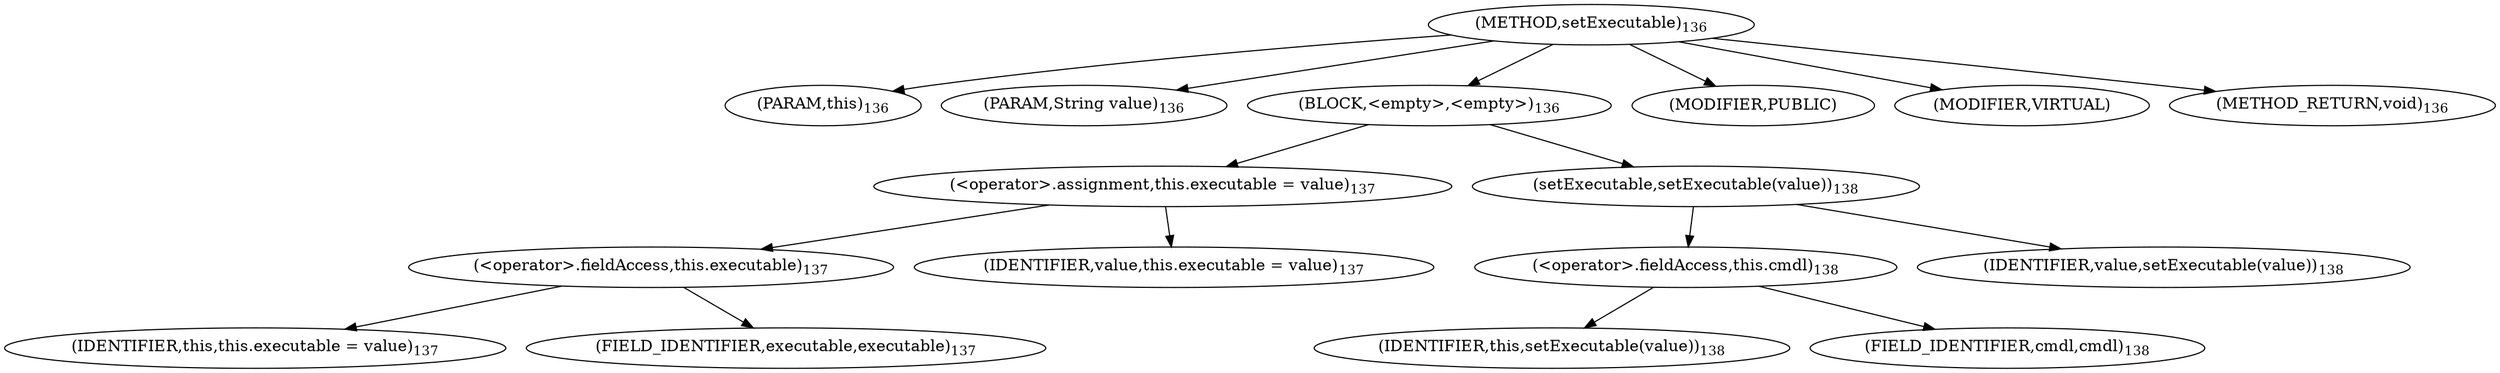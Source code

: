 digraph "setExecutable" {  
"384" [label = <(METHOD,setExecutable)<SUB>136</SUB>> ]
"10" [label = <(PARAM,this)<SUB>136</SUB>> ]
"385" [label = <(PARAM,String value)<SUB>136</SUB>> ]
"386" [label = <(BLOCK,&lt;empty&gt;,&lt;empty&gt;)<SUB>136</SUB>> ]
"387" [label = <(&lt;operator&gt;.assignment,this.executable = value)<SUB>137</SUB>> ]
"388" [label = <(&lt;operator&gt;.fieldAccess,this.executable)<SUB>137</SUB>> ]
"9" [label = <(IDENTIFIER,this,this.executable = value)<SUB>137</SUB>> ]
"389" [label = <(FIELD_IDENTIFIER,executable,executable)<SUB>137</SUB>> ]
"390" [label = <(IDENTIFIER,value,this.executable = value)<SUB>137</SUB>> ]
"391" [label = <(setExecutable,setExecutable(value))<SUB>138</SUB>> ]
"392" [label = <(&lt;operator&gt;.fieldAccess,this.cmdl)<SUB>138</SUB>> ]
"393" [label = <(IDENTIFIER,this,setExecutable(value))<SUB>138</SUB>> ]
"394" [label = <(FIELD_IDENTIFIER,cmdl,cmdl)<SUB>138</SUB>> ]
"395" [label = <(IDENTIFIER,value,setExecutable(value))<SUB>138</SUB>> ]
"396" [label = <(MODIFIER,PUBLIC)> ]
"397" [label = <(MODIFIER,VIRTUAL)> ]
"398" [label = <(METHOD_RETURN,void)<SUB>136</SUB>> ]
  "384" -> "10" 
  "384" -> "385" 
  "384" -> "386" 
  "384" -> "396" 
  "384" -> "397" 
  "384" -> "398" 
  "386" -> "387" 
  "386" -> "391" 
  "387" -> "388" 
  "387" -> "390" 
  "388" -> "9" 
  "388" -> "389" 
  "391" -> "392" 
  "391" -> "395" 
  "392" -> "393" 
  "392" -> "394" 
}
